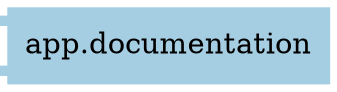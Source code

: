digraph dependencies {
  node[shape="component",style="filled",colorscheme=paired12]


    node[shape="component"]
    "app.documentation"[label="app.documentation", color=1]

    


    node[shape="ellipse"]
    


    

    

    

    node[shape="cds"]
    

    









    node[shape="ellipse",style="filled", color=9]
    

    


    

    

    

    


}
